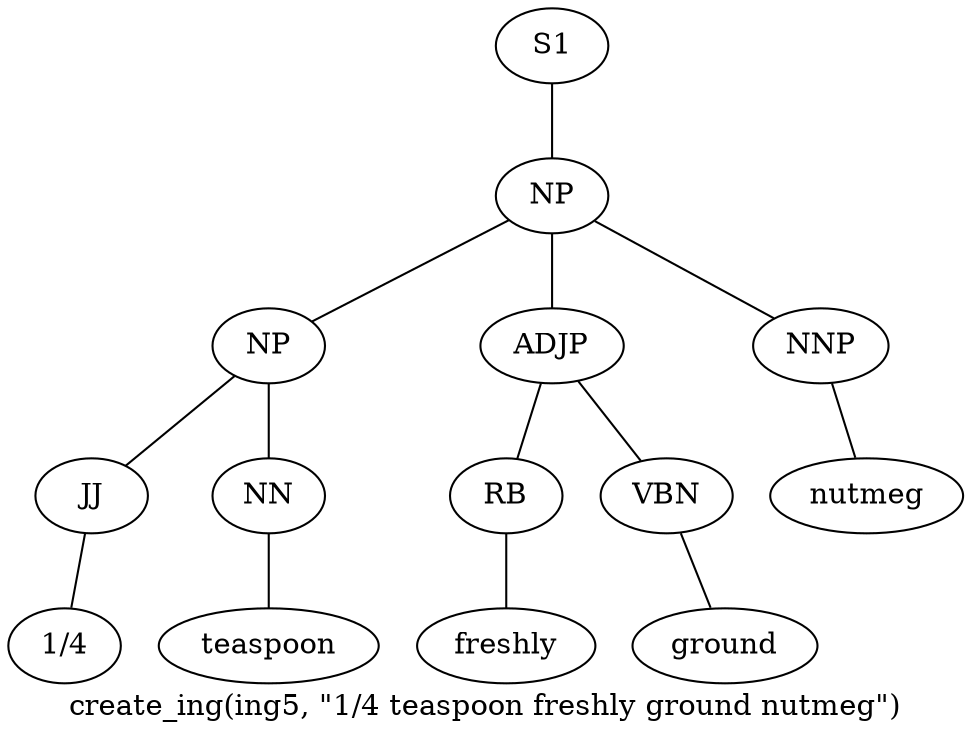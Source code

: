 graph SyntaxGraph {
	label = "create_ing(ing5, \"1/4 teaspoon freshly ground nutmeg\")";
	Node0 [label="S1"];
	Node1 [label="NP"];
	Node2 [label="NP"];
	Node3 [label="JJ"];
	Node4 [label="1/4"];
	Node5 [label="NN"];
	Node6 [label="teaspoon"];
	Node7 [label="ADJP"];
	Node8 [label="RB"];
	Node9 [label="freshly"];
	Node10 [label="VBN"];
	Node11 [label="ground"];
	Node12 [label="NNP"];
	Node13 [label="nutmeg"];

	Node0 -- Node1;
	Node1 -- Node2;
	Node1 -- Node7;
	Node1 -- Node12;
	Node2 -- Node3;
	Node2 -- Node5;
	Node3 -- Node4;
	Node5 -- Node6;
	Node7 -- Node8;
	Node7 -- Node10;
	Node8 -- Node9;
	Node10 -- Node11;
	Node12 -- Node13;
}